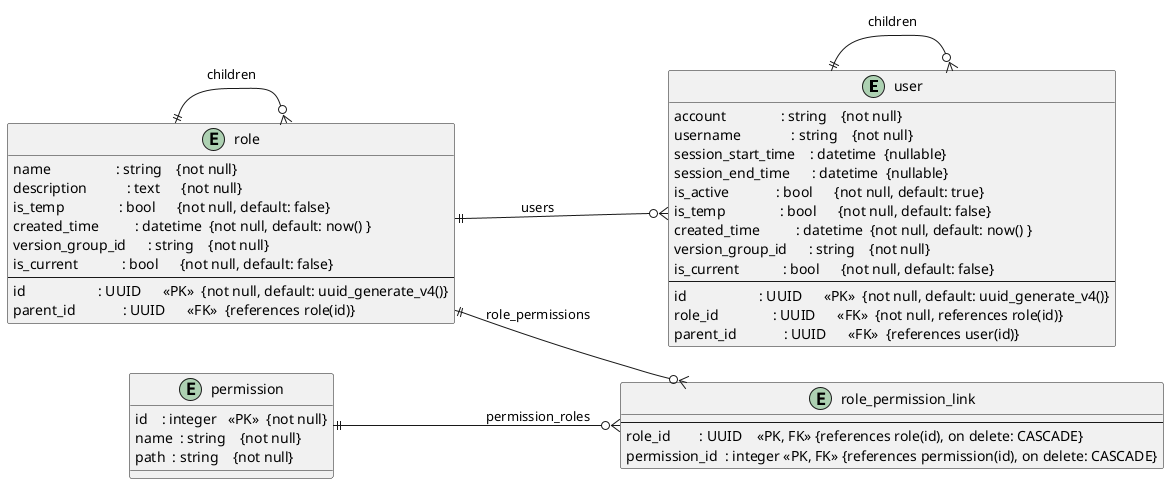 @startuml
' skinparam linetype ortho
left to right direction

entity "user" as USR {
    account               : string    {not null}
    username              : string    {not null}
    session_start_time    : datetime  {nullable}
    session_end_time      : datetime  {nullable}
    is_active             : bool      {not null, default: true}
    is_temp               : bool      {not null, default: false}
    created_time          : datetime  {not null, default: now() }
    version_group_id      : string    {not null}
    is_current            : bool      {not null, default: false}
    --
    id                    : UUID      <<PK>>  {not null, default: uuid_generate_v4()}
    role_id               : UUID      <<FK>>  {not null, references role(id)}
    parent_id             : UUID      <<FK>>  {references user(id)}
}
USR ||--o{ USR : children

entity "role" as ROL {
    name                  : string    {not null}
    description           : text      {not null}
    is_temp               : bool      {not null, default: false}
    created_time          : datetime  {not null, default: now() }
    version_group_id      : string    {not null}
    is_current            : bool      {not null, default: false}
    --
    id                    : UUID      <<PK>>  {not null, default: uuid_generate_v4()}
    parent_id             : UUID      <<FK>>  {references role(id)}
}
ROL ||--o{ ROL : children
ROL ||--o{ USR : users

entity "permission" as PER {
    id    : integer   <<PK>>  {not null}
    name  : string    {not null}
    path  : string    {not null}
}

entity "role_permission_link" as RPL {
    --
    role_id        : UUID    <<PK, FK>> {references role(id), on delete: CASCADE}
    permission_id  : integer <<PK, FK>> {references permission(id), on delete: CASCADE}
}

ROL ||--o{ RPL : role_permissions
PER ||--o{ RPL : permission_roles

@enduml
